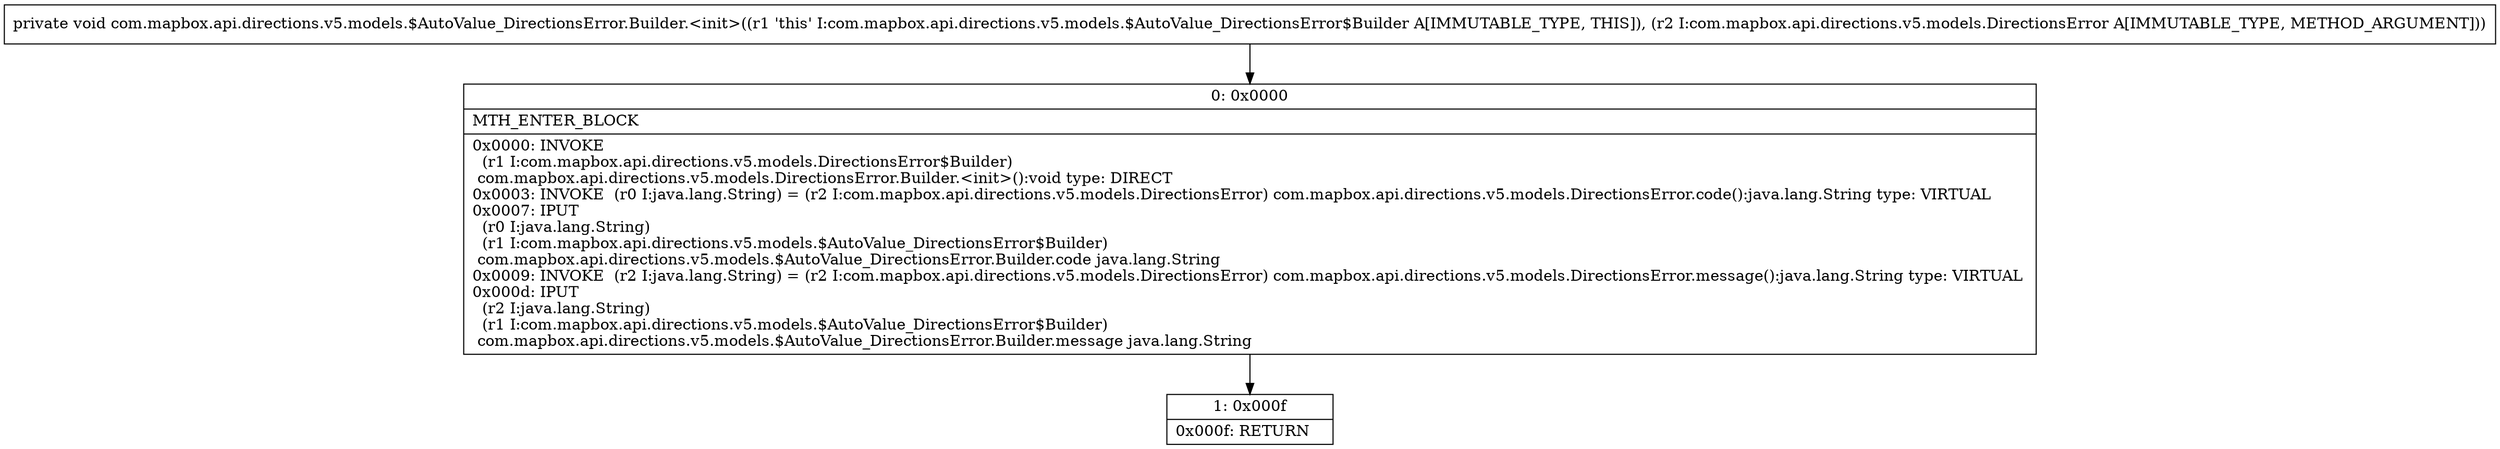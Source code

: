 digraph "CFG forcom.mapbox.api.directions.v5.models.$AutoValue_DirectionsError.Builder.\<init\>(Lcom\/mapbox\/api\/directions\/v5\/models\/DirectionsError;)V" {
Node_0 [shape=record,label="{0\:\ 0x0000|MTH_ENTER_BLOCK\l|0x0000: INVOKE  \l  (r1 I:com.mapbox.api.directions.v5.models.DirectionsError$Builder)\l com.mapbox.api.directions.v5.models.DirectionsError.Builder.\<init\>():void type: DIRECT \l0x0003: INVOKE  (r0 I:java.lang.String) = (r2 I:com.mapbox.api.directions.v5.models.DirectionsError) com.mapbox.api.directions.v5.models.DirectionsError.code():java.lang.String type: VIRTUAL \l0x0007: IPUT  \l  (r0 I:java.lang.String)\l  (r1 I:com.mapbox.api.directions.v5.models.$AutoValue_DirectionsError$Builder)\l com.mapbox.api.directions.v5.models.$AutoValue_DirectionsError.Builder.code java.lang.String \l0x0009: INVOKE  (r2 I:java.lang.String) = (r2 I:com.mapbox.api.directions.v5.models.DirectionsError) com.mapbox.api.directions.v5.models.DirectionsError.message():java.lang.String type: VIRTUAL \l0x000d: IPUT  \l  (r2 I:java.lang.String)\l  (r1 I:com.mapbox.api.directions.v5.models.$AutoValue_DirectionsError$Builder)\l com.mapbox.api.directions.v5.models.$AutoValue_DirectionsError.Builder.message java.lang.String \l}"];
Node_1 [shape=record,label="{1\:\ 0x000f|0x000f: RETURN   \l}"];
MethodNode[shape=record,label="{private void com.mapbox.api.directions.v5.models.$AutoValue_DirectionsError.Builder.\<init\>((r1 'this' I:com.mapbox.api.directions.v5.models.$AutoValue_DirectionsError$Builder A[IMMUTABLE_TYPE, THIS]), (r2 I:com.mapbox.api.directions.v5.models.DirectionsError A[IMMUTABLE_TYPE, METHOD_ARGUMENT])) }"];
MethodNode -> Node_0;
Node_0 -> Node_1;
}

